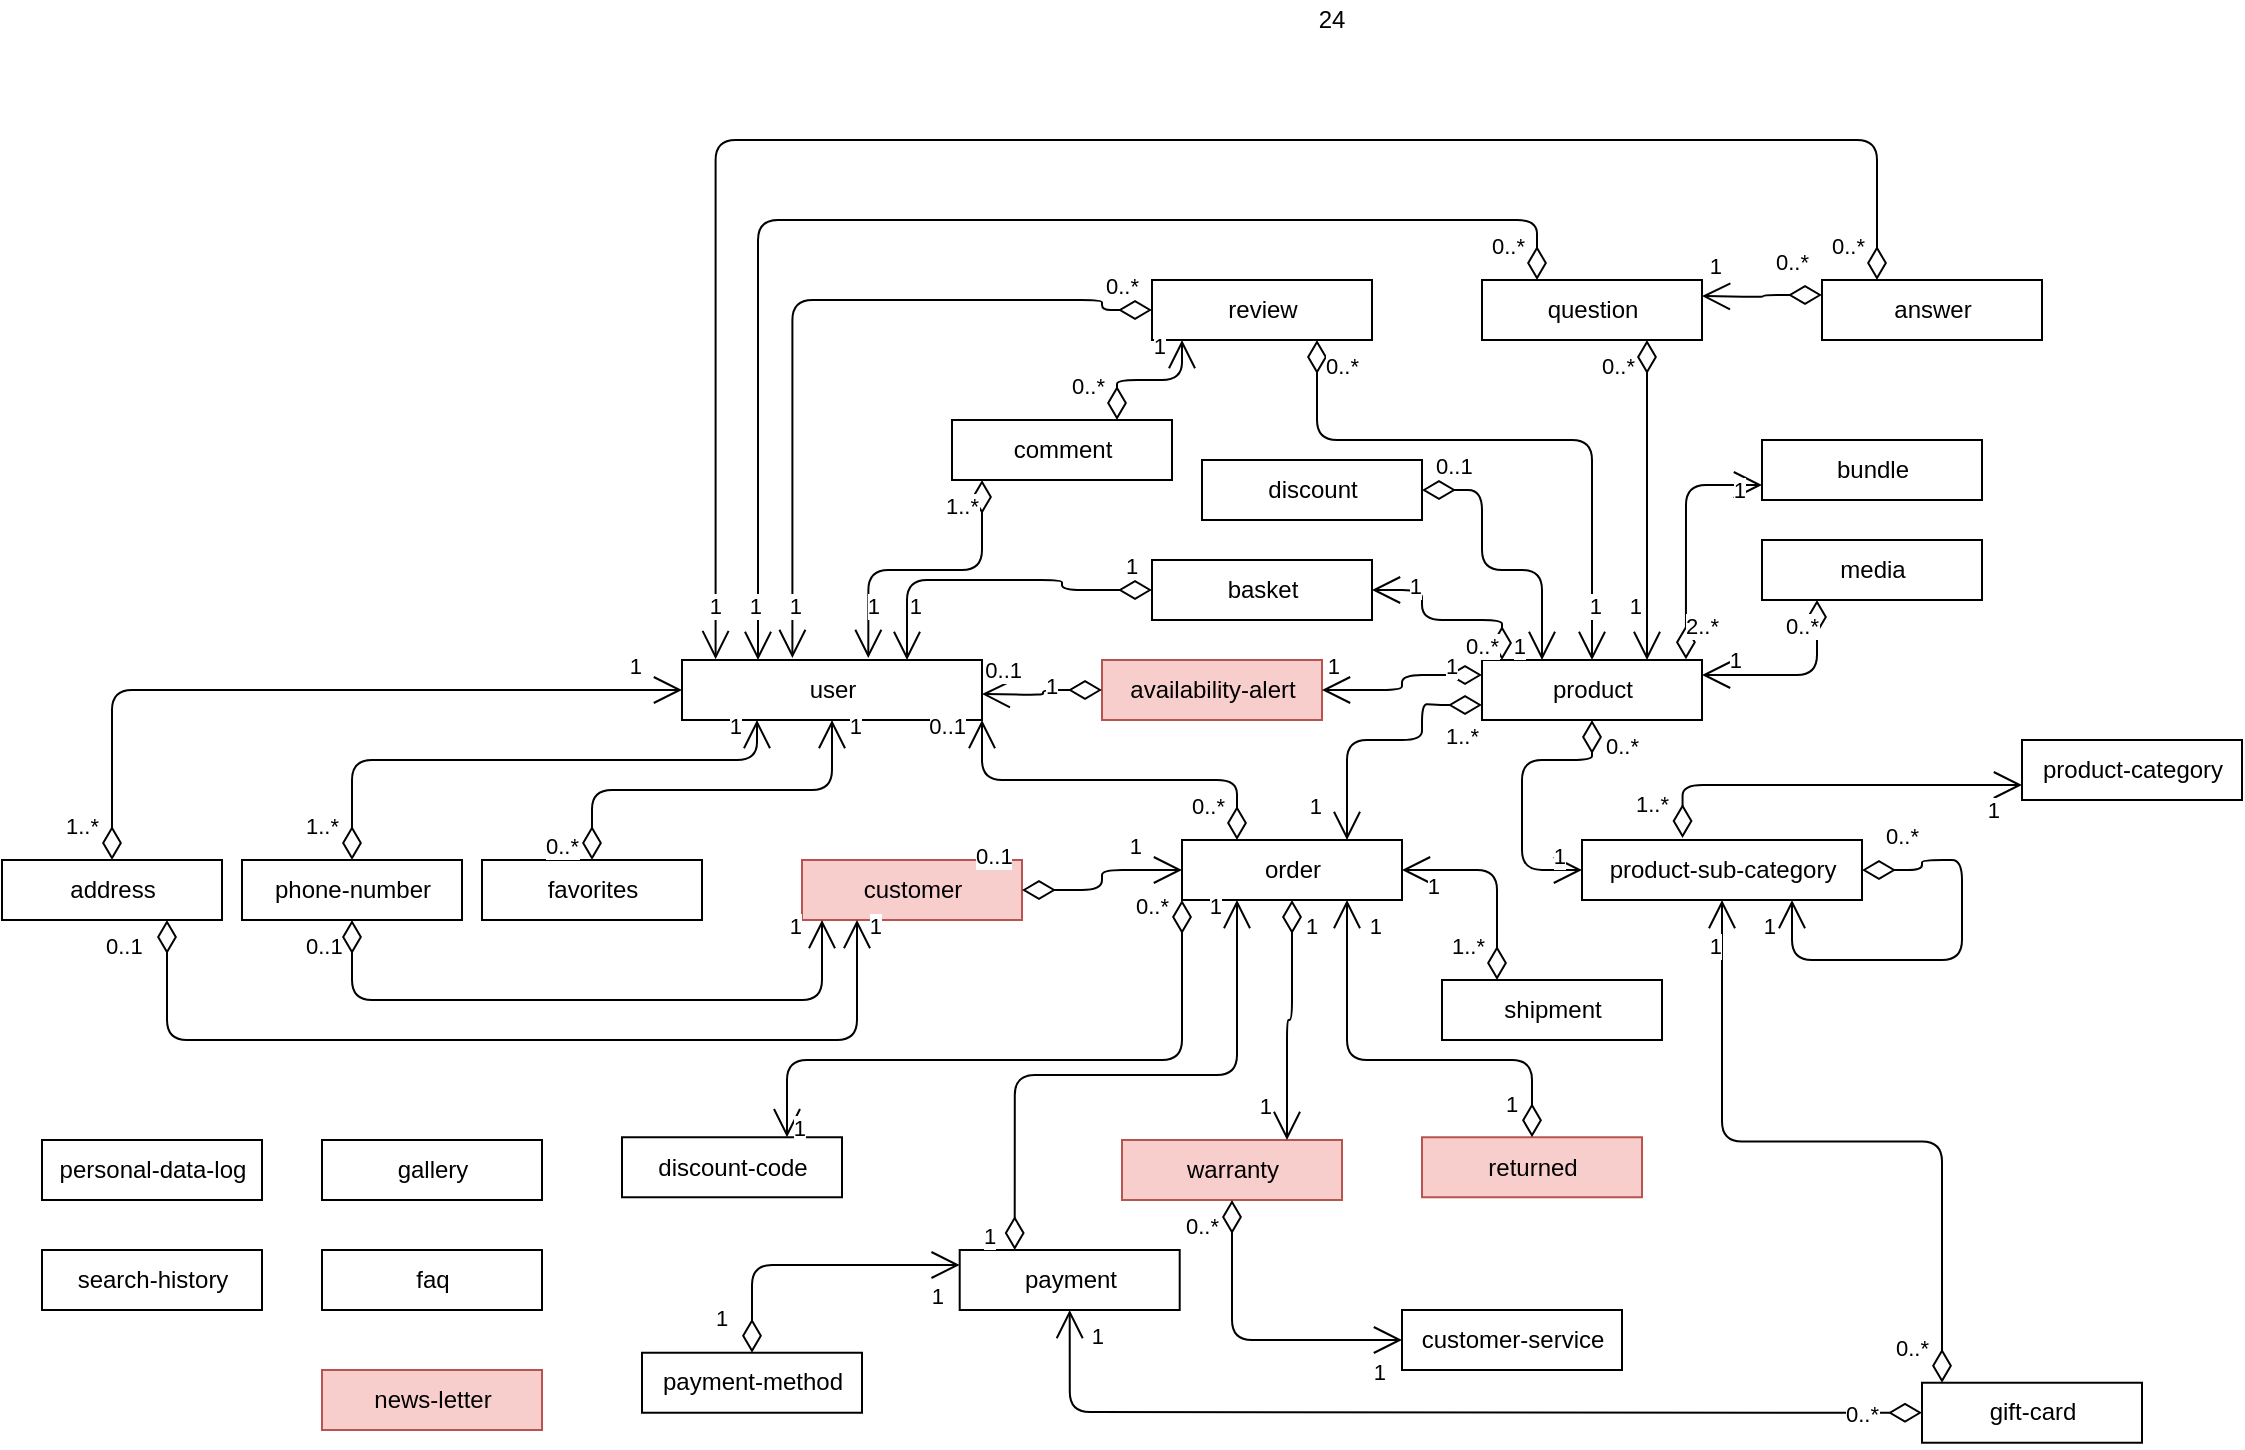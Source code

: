 <mxfile version="14.2.6" type="device"><diagram id="Uuu-MrXpO-7HtqPjYL0-" name="Page-1"><mxGraphModel dx="2272" dy="1874" grid="1" gridSize="10" guides="1" tooltips="1" connect="1" arrows="1" fold="1" page="1" pageScale="1" pageWidth="850" pageHeight="1100" math="0" shadow="0"><root><mxCell id="0"/><mxCell id="1" parent="0"/><mxCell id="EMLTT3MXId2yfrwTfj30-1" value="user" style="html=1;" parent="1" vertex="1"><mxGeometry x="180" y="160" width="150" height="30" as="geometry"/></mxCell><mxCell id="EMLTT3MXId2yfrwTfj30-2" value="product" style="html=1;" parent="1" vertex="1"><mxGeometry x="580" y="160" width="110" height="30" as="geometry"/></mxCell><mxCell id="EMLTT3MXId2yfrwTfj30-3" value="product-category" style="html=1;" parent="1" vertex="1"><mxGeometry x="850" y="200" width="110" height="30" as="geometry"/></mxCell><mxCell id="EMLTT3MXId2yfrwTfj30-4" value="product-sub-category" style="html=1;" parent="1" vertex="1"><mxGeometry x="630" y="250" width="140" height="30" as="geometry"/></mxCell><mxCell id="EMLTT3MXId2yfrwTfj30-5" value="address" style="html=1;" parent="1" vertex="1"><mxGeometry x="-160" y="260" width="110" height="30" as="geometry"/></mxCell><mxCell id="EMLTT3MXId2yfrwTfj30-6" value="phone-number" style="html=1;" parent="1" vertex="1"><mxGeometry x="-40" y="260" width="110" height="30" as="geometry"/></mxCell><mxCell id="EMLTT3MXId2yfrwTfj30-7" value="order" style="html=1;" parent="1" vertex="1"><mxGeometry x="430" y="250" width="110" height="30" as="geometry"/></mxCell><mxCell id="EMLTT3MXId2yfrwTfj30-8" value="payment" style="html=1;" parent="1" vertex="1"><mxGeometry x="318.85" y="455" width="110" height="30" as="geometry"/></mxCell><mxCell id="EMLTT3MXId2yfrwTfj30-9" value="payment-method" style="html=1;" parent="1" vertex="1"><mxGeometry x="160" y="506.37" width="110" height="30" as="geometry"/></mxCell><mxCell id="EMLTT3MXId2yfrwTfj30-10" value="review" style="html=1;" parent="1" vertex="1"><mxGeometry x="415" y="-30" width="110" height="30" as="geometry"/></mxCell><mxCell id="EMLTT3MXId2yfrwTfj30-11" value="comment" style="html=1;" parent="1" vertex="1"><mxGeometry x="315" y="40" width="110" height="30" as="geometry"/></mxCell><mxCell id="EMLTT3MXId2yfrwTfj30-12" value="basket" style="html=1;" parent="1" vertex="1"><mxGeometry x="415" y="110" width="110" height="30" as="geometry"/></mxCell><mxCell id="EMLTT3MXId2yfrwTfj30-13" value="favorites" style="html=1;" parent="1" vertex="1"><mxGeometry x="80" y="260" width="110" height="30" as="geometry"/></mxCell><mxCell id="EMLTT3MXId2yfrwTfj30-14" value="question" style="html=1;" parent="1" vertex="1"><mxGeometry x="580" y="-30" width="110" height="30" as="geometry"/></mxCell><mxCell id="EMLTT3MXId2yfrwTfj30-15" value="answer" style="html=1;" parent="1" vertex="1"><mxGeometry x="750" y="-30" width="110" height="30" as="geometry"/></mxCell><mxCell id="EMLTT3MXId2yfrwTfj30-17" value="bundle" style="html=1;" parent="1" vertex="1"><mxGeometry x="720" y="50" width="110" height="30" as="geometry"/></mxCell><mxCell id="EMLTT3MXId2yfrwTfj30-18" value="discount" style="html=1;" parent="1" vertex="1"><mxGeometry x="440" y="60" width="110" height="30" as="geometry"/></mxCell><mxCell id="EMLTT3MXId2yfrwTfj30-19" value="shipment" style="html=1;" parent="1" vertex="1"><mxGeometry x="560" y="320" width="110" height="30" as="geometry"/></mxCell><mxCell id="EMLTT3MXId2yfrwTfj30-20" value="faq" style="html=1;" parent="1" vertex="1"><mxGeometry y="455" width="110" height="30" as="geometry"/></mxCell><mxCell id="EMLTT3MXId2yfrwTfj30-21" value="customer-service" style="html=1;" parent="1" vertex="1"><mxGeometry x="540" y="485" width="110" height="30" as="geometry"/></mxCell><mxCell id="EMLTT3MXId2yfrwTfj30-22" value="warranty" style="html=1;fillColor=#f8cecc;strokeColor=#b85450;" parent="1" vertex="1"><mxGeometry x="400" y="400" width="110" height="30" as="geometry"/></mxCell><mxCell id="EMLTT3MXId2yfrwTfj30-23" value="discount-code" style="html=1;" parent="1" vertex="1"><mxGeometry x="150" y="398.63" width="110" height="30" as="geometry"/></mxCell><mxCell id="EMLTT3MXId2yfrwTfj30-24" value="news-letter" style="html=1;fillColor=#f8cecc;strokeColor=#b85450;" parent="1" vertex="1"><mxGeometry y="515" width="110" height="30" as="geometry"/></mxCell><mxCell id="EMLTT3MXId2yfrwTfj30-25" value="gallery" style="html=1;" parent="1" vertex="1"><mxGeometry y="400" width="110" height="30" as="geometry"/></mxCell><mxCell id="EMLTT3MXId2yfrwTfj30-26" value="24" style="text;html=1;strokeColor=none;fillColor=none;align=center;verticalAlign=middle;whiteSpace=wrap;rounded=0;" parent="1" vertex="1"><mxGeometry x="485" y="-170" width="40" height="20" as="geometry"/></mxCell><mxCell id="EMLTT3MXId2yfrwTfj30-28" value="" style="endArrow=open;html=1;endSize=12;startArrow=diamondThin;startSize=14;startFill=0;edgeStyle=orthogonalEdgeStyle;entryX=0;entryY=0.5;entryDx=0;entryDy=0;exitX=0.5;exitY=0;exitDx=0;exitDy=0;" parent="1" source="EMLTT3MXId2yfrwTfj30-5" target="EMLTT3MXId2yfrwTfj30-1" edge="1"><mxGeometry relative="1" as="geometry"><mxPoint x="40" y="175" as="sourcePoint"/><mxPoint x="200" y="170" as="targetPoint"/></mxGeometry></mxCell><mxCell id="EMLTT3MXId2yfrwTfj30-29" value="1..*" style="edgeLabel;resizable=0;html=1;align=left;verticalAlign=top;" parent="EMLTT3MXId2yfrwTfj30-28" connectable="0" vertex="1"><mxGeometry x="-1" relative="1" as="geometry"><mxPoint x="-25" y="-30" as="offset"/></mxGeometry></mxCell><mxCell id="EMLTT3MXId2yfrwTfj30-30" value="1" style="edgeLabel;resizable=0;html=1;align=right;verticalAlign=top;" parent="EMLTT3MXId2yfrwTfj30-28" connectable="0" vertex="1"><mxGeometry x="1" relative="1" as="geometry"><mxPoint x="-20" y="-25" as="offset"/></mxGeometry></mxCell><mxCell id="EMLTT3MXId2yfrwTfj30-31" value="" style="endArrow=open;html=1;endSize=12;startArrow=diamondThin;startSize=14;startFill=0;edgeStyle=orthogonalEdgeStyle;entryX=0.25;entryY=1;entryDx=0;entryDy=0;exitX=0.5;exitY=0;exitDx=0;exitDy=0;" parent="1" source="EMLTT3MXId2yfrwTfj30-6" target="EMLTT3MXId2yfrwTfj30-1" edge="1"><mxGeometry relative="1" as="geometry"><mxPoint x="115" y="220" as="sourcePoint"/><mxPoint x="230" y="185" as="targetPoint"/><Array as="points"><mxPoint x="15" y="210"/><mxPoint x="217" y="210"/></Array></mxGeometry></mxCell><mxCell id="EMLTT3MXId2yfrwTfj30-32" value="1..*" style="edgeLabel;resizable=0;html=1;align=left;verticalAlign=top;" parent="EMLTT3MXId2yfrwTfj30-31" connectable="0" vertex="1"><mxGeometry x="-1" relative="1" as="geometry"><mxPoint x="-25" y="-30" as="offset"/></mxGeometry></mxCell><mxCell id="EMLTT3MXId2yfrwTfj30-33" value="1" style="edgeLabel;resizable=0;html=1;align=right;verticalAlign=top;" parent="EMLTT3MXId2yfrwTfj30-31" connectable="0" vertex="1"><mxGeometry x="1" relative="1" as="geometry"><mxPoint x="-7.5" y="-10.17" as="offset"/></mxGeometry></mxCell><mxCell id="EMLTT3MXId2yfrwTfj30-34" value="" style="endArrow=open;html=1;endSize=12;startArrow=diamondThin;startSize=14;startFill=0;edgeStyle=orthogonalEdgeStyle;entryX=0.5;entryY=1;entryDx=0;entryDy=0;exitX=0.5;exitY=0;exitDx=0;exitDy=0;" parent="1" source="EMLTT3MXId2yfrwTfj30-13" target="EMLTT3MXId2yfrwTfj30-1" edge="1"><mxGeometry relative="1" as="geometry"><mxPoint x="235" y="240" as="sourcePoint"/><mxPoint x="257.5" y="200" as="targetPoint"/></mxGeometry></mxCell><mxCell id="EMLTT3MXId2yfrwTfj30-35" value="0..*" style="edgeLabel;resizable=0;html=1;align=left;verticalAlign=top;" parent="EMLTT3MXId2yfrwTfj30-34" connectable="0" vertex="1"><mxGeometry x="-1" relative="1" as="geometry"><mxPoint x="-25" y="-20" as="offset"/></mxGeometry></mxCell><mxCell id="EMLTT3MXId2yfrwTfj30-36" value="1" style="edgeLabel;resizable=0;html=1;align=right;verticalAlign=top;" parent="EMLTT3MXId2yfrwTfj30-34" connectable="0" vertex="1"><mxGeometry x="1" relative="1" as="geometry"><mxPoint x="15" y="-10.17" as="offset"/></mxGeometry></mxCell><mxCell id="EMLTT3MXId2yfrwTfj30-37" value="" style="endArrow=open;html=1;endSize=12;startArrow=diamondThin;startSize=14;startFill=0;edgeStyle=orthogonalEdgeStyle;entryX=0.75;entryY=0;entryDx=0;entryDy=0;exitX=0;exitY=0.5;exitDx=0;exitDy=0;" parent="1" source="EMLTT3MXId2yfrwTfj30-12" target="EMLTT3MXId2yfrwTfj30-1" edge="1"><mxGeometry relative="1" as="geometry"><mxPoint x="245" y="250" as="sourcePoint"/><mxPoint x="267.5" y="210" as="targetPoint"/><Array as="points"><mxPoint x="370" y="125"/><mxPoint x="370" y="120"/><mxPoint x="293" y="120"/></Array></mxGeometry></mxCell><mxCell id="EMLTT3MXId2yfrwTfj30-38" value="1" style="edgeLabel;resizable=0;html=1;align=left;verticalAlign=top;" parent="EMLTT3MXId2yfrwTfj30-37" connectable="0" vertex="1"><mxGeometry x="-1" relative="1" as="geometry"><mxPoint x="-15" y="-25" as="offset"/></mxGeometry></mxCell><mxCell id="EMLTT3MXId2yfrwTfj30-39" value="1" style="edgeLabel;resizable=0;html=1;align=right;verticalAlign=top;" parent="EMLTT3MXId2yfrwTfj30-37" connectable="0" vertex="1"><mxGeometry x="1" relative="1" as="geometry"><mxPoint x="7.74" y="-39.99" as="offset"/></mxGeometry></mxCell><mxCell id="EMLTT3MXId2yfrwTfj30-40" value="" style="endArrow=open;html=1;endSize=12;startArrow=diamondThin;startSize=14;startFill=0;edgeStyle=orthogonalEdgeStyle;entryX=1;entryY=1;entryDx=0;entryDy=0;exitX=0.25;exitY=0;exitDx=0;exitDy=0;" parent="1" source="EMLTT3MXId2yfrwTfj30-7" target="EMLTT3MXId2yfrwTfj30-1" edge="1"><mxGeometry relative="1" as="geometry"><mxPoint x="255" y="260" as="sourcePoint"/><mxPoint x="277.5" y="220" as="targetPoint"/></mxGeometry></mxCell><mxCell id="EMLTT3MXId2yfrwTfj30-41" value="0..*" style="edgeLabel;resizable=0;html=1;align=left;verticalAlign=top;" parent="EMLTT3MXId2yfrwTfj30-40" connectable="0" vertex="1"><mxGeometry x="-1" relative="1" as="geometry"><mxPoint x="-25" y="-30" as="offset"/></mxGeometry></mxCell><mxCell id="EMLTT3MXId2yfrwTfj30-42" value="0..1" style="edgeLabel;resizable=0;html=1;align=right;verticalAlign=top;" parent="EMLTT3MXId2yfrwTfj30-40" connectable="0" vertex="1"><mxGeometry x="1" relative="1" as="geometry"><mxPoint x="-7.5" y="-10.17" as="offset"/></mxGeometry></mxCell><mxCell id="EMLTT3MXId2yfrwTfj30-43" value="" style="endArrow=open;html=1;endSize=12;startArrow=diamondThin;startSize=14;startFill=0;edgeStyle=orthogonalEdgeStyle;entryX=0.75;entryY=0;entryDx=0;entryDy=0;exitX=0;exitY=0.75;exitDx=0;exitDy=0;" parent="1" source="EMLTT3MXId2yfrwTfj30-2" edge="1"><mxGeometry relative="1" as="geometry"><mxPoint x="580" y="168" as="sourcePoint"/><mxPoint x="512.5" y="250" as="targetPoint"/><Array as="points"><mxPoint x="560" y="182"/><mxPoint x="550" y="182"/><mxPoint x="550" y="200"/><mxPoint x="513" y="200"/></Array></mxGeometry></mxCell><mxCell id="EMLTT3MXId2yfrwTfj30-44" value="1..*" style="edgeLabel;resizable=0;html=1;align=left;verticalAlign=top;" parent="EMLTT3MXId2yfrwTfj30-43" connectable="0" vertex="1"><mxGeometry x="-1" relative="1" as="geometry"><mxPoint x="-20" y="2" as="offset"/></mxGeometry></mxCell><mxCell id="EMLTT3MXId2yfrwTfj30-45" value="1" style="edgeLabel;resizable=0;html=1;align=right;verticalAlign=top;" parent="EMLTT3MXId2yfrwTfj30-43" connectable="0" vertex="1"><mxGeometry x="1" relative="1" as="geometry"><mxPoint x="-12.5" y="-30.26" as="offset"/></mxGeometry></mxCell><mxCell id="EMLTT3MXId2yfrwTfj30-52" value="" style="endArrow=open;html=1;endSize=12;startArrow=diamondThin;startSize=14;startFill=0;edgeStyle=orthogonalEdgeStyle;entryX=0;entryY=0.5;entryDx=0;entryDy=0;exitX=0.5;exitY=1;exitDx=0;exitDy=0;" parent="1" source="EMLTT3MXId2yfrwTfj30-2" target="EMLTT3MXId2yfrwTfj30-4" edge="1"><mxGeometry relative="1" as="geometry"><mxPoint x="295" y="300" as="sourcePoint"/><mxPoint x="317.5" y="260" as="targetPoint"/><Array as="points"><mxPoint x="635" y="210"/><mxPoint x="600" y="210"/><mxPoint x="600" y="265"/></Array></mxGeometry></mxCell><mxCell id="EMLTT3MXId2yfrwTfj30-53" value="0..*" style="edgeLabel;resizable=0;html=1;align=left;verticalAlign=top;" parent="EMLTT3MXId2yfrwTfj30-52" connectable="0" vertex="1"><mxGeometry x="-1" relative="1" as="geometry"><mxPoint x="5" as="offset"/></mxGeometry></mxCell><mxCell id="EMLTT3MXId2yfrwTfj30-54" value="1" style="edgeLabel;resizable=0;html=1;align=right;verticalAlign=top;" parent="EMLTT3MXId2yfrwTfj30-52" connectable="0" vertex="1"><mxGeometry x="1" relative="1" as="geometry"><mxPoint x="-7.5" y="-20.23" as="offset"/></mxGeometry></mxCell><mxCell id="EMLTT3MXId2yfrwTfj30-55" value="" style="endArrow=open;html=1;endSize=12;startArrow=diamondThin;startSize=14;startFill=0;edgeStyle=orthogonalEdgeStyle;entryX=0;entryY=0.75;entryDx=0;entryDy=0;exitX=0.359;exitY=-0.033;exitDx=0;exitDy=0;exitPerimeter=0;" parent="1" source="EMLTT3MXId2yfrwTfj30-4" target="EMLTT3MXId2yfrwTfj30-3" edge="1"><mxGeometry relative="1" as="geometry"><mxPoint x="305" y="310" as="sourcePoint"/><mxPoint x="327.5" y="270" as="targetPoint"/></mxGeometry></mxCell><mxCell id="EMLTT3MXId2yfrwTfj30-56" value="1..*" style="edgeLabel;resizable=0;html=1;align=left;verticalAlign=top;" parent="EMLTT3MXId2yfrwTfj30-55" connectable="0" vertex="1"><mxGeometry x="-1" relative="1" as="geometry"><mxPoint x="-25" y="-30" as="offset"/></mxGeometry></mxCell><mxCell id="EMLTT3MXId2yfrwTfj30-57" value="1" style="edgeLabel;resizable=0;html=1;align=right;verticalAlign=top;" parent="EMLTT3MXId2yfrwTfj30-55" connectable="0" vertex="1"><mxGeometry x="1" relative="1" as="geometry"><mxPoint x="-10.57" y="-0.78" as="offset"/></mxGeometry></mxCell><mxCell id="EMLTT3MXId2yfrwTfj30-58" value="" style="endArrow=open;html=1;endSize=12;startArrow=diamondThin;startSize=14;startFill=0;edgeStyle=orthogonalEdgeStyle;entryX=0.75;entryY=1;entryDx=0;entryDy=0;exitX=1;exitY=0.5;exitDx=0;exitDy=0;" parent="1" source="EMLTT3MXId2yfrwTfj30-4" target="EMLTT3MXId2yfrwTfj30-4" edge="1"><mxGeometry relative="1" as="geometry"><mxPoint x="800" y="290" as="sourcePoint"/><mxPoint x="770" y="310" as="targetPoint"/><Array as="points"><mxPoint x="800" y="265"/><mxPoint x="800" y="260"/><mxPoint x="820" y="260"/><mxPoint x="820" y="310"/><mxPoint x="735" y="310"/></Array></mxGeometry></mxCell><mxCell id="EMLTT3MXId2yfrwTfj30-59" value="0..*" style="edgeLabel;resizable=0;html=1;align=left;verticalAlign=top;" parent="EMLTT3MXId2yfrwTfj30-58" connectable="0" vertex="1"><mxGeometry x="-1" relative="1" as="geometry"><mxPoint x="10" y="-30" as="offset"/></mxGeometry></mxCell><mxCell id="EMLTT3MXId2yfrwTfj30-60" value="1" style="edgeLabel;resizable=0;html=1;align=right;verticalAlign=top;" parent="EMLTT3MXId2yfrwTfj30-58" connectable="0" vertex="1"><mxGeometry x="1" relative="1" as="geometry"><mxPoint x="-7.5" y="0.03" as="offset"/></mxGeometry></mxCell><mxCell id="EMLTT3MXId2yfrwTfj30-62" value="" style="endArrow=open;html=1;endSize=12;startArrow=diamondThin;startSize=14;startFill=0;edgeStyle=orthogonalEdgeStyle;entryX=0.25;entryY=1;entryDx=0;entryDy=0;exitX=0.25;exitY=0;exitDx=0;exitDy=0;" parent="1" source="EMLTT3MXId2yfrwTfj30-8" target="EMLTT3MXId2yfrwTfj30-7" edge="1"><mxGeometry relative="1" as="geometry"><mxPoint x="325" y="330" as="sourcePoint"/><mxPoint x="347.5" y="290" as="targetPoint"/></mxGeometry></mxCell><mxCell id="EMLTT3MXId2yfrwTfj30-63" value="1" style="edgeLabel;resizable=0;html=1;align=left;verticalAlign=top;" parent="EMLTT3MXId2yfrwTfj30-62" connectable="0" vertex="1"><mxGeometry x="-1" relative="1" as="geometry"><mxPoint x="-17.5" y="-20" as="offset"/></mxGeometry></mxCell><mxCell id="EMLTT3MXId2yfrwTfj30-64" value="1" style="edgeLabel;resizable=0;html=1;align=right;verticalAlign=top;" parent="EMLTT3MXId2yfrwTfj30-62" connectable="0" vertex="1"><mxGeometry x="1" relative="1" as="geometry"><mxPoint x="-7.5" y="-10.17" as="offset"/></mxGeometry></mxCell><mxCell id="EMLTT3MXId2yfrwTfj30-65" value="" style="endArrow=open;html=1;endSize=12;startArrow=diamondThin;startSize=14;startFill=0;edgeStyle=orthogonalEdgeStyle;entryX=0;entryY=0.25;entryDx=0;entryDy=0;exitX=0.5;exitY=0;exitDx=0;exitDy=0;" parent="1" source="EMLTT3MXId2yfrwTfj30-9" target="EMLTT3MXId2yfrwTfj30-8" edge="1"><mxGeometry relative="1" as="geometry"><mxPoint x="235" y="411.37" as="sourcePoint"/><mxPoint x="257.5" y="371.37" as="targetPoint"/></mxGeometry></mxCell><mxCell id="EMLTT3MXId2yfrwTfj30-66" value="1" style="edgeLabel;resizable=0;html=1;align=left;verticalAlign=top;" parent="EMLTT3MXId2yfrwTfj30-65" connectable="0" vertex="1"><mxGeometry x="-1" relative="1" as="geometry"><mxPoint x="-20" y="-30" as="offset"/></mxGeometry></mxCell><mxCell id="EMLTT3MXId2yfrwTfj30-67" value="1" style="edgeLabel;resizable=0;html=1;align=right;verticalAlign=top;" parent="EMLTT3MXId2yfrwTfj30-65" connectable="0" vertex="1"><mxGeometry x="1" relative="1" as="geometry"><mxPoint x="-7.5" y="2.5" as="offset"/></mxGeometry></mxCell><mxCell id="EMLTT3MXId2yfrwTfj30-68" value="" style="endArrow=open;html=1;endSize=12;startArrow=diamondThin;startSize=14;startFill=0;edgeStyle=orthogonalEdgeStyle;entryX=1;entryY=0.5;entryDx=0;entryDy=0;exitX=0.25;exitY=0;exitDx=0;exitDy=0;" parent="1" source="EMLTT3MXId2yfrwTfj30-19" target="EMLTT3MXId2yfrwTfj30-7" edge="1"><mxGeometry relative="1" as="geometry"><mxPoint x="345" y="350" as="sourcePoint"/><mxPoint x="367.5" y="310" as="targetPoint"/></mxGeometry></mxCell><mxCell id="EMLTT3MXId2yfrwTfj30-69" value="1..*" style="edgeLabel;resizable=0;html=1;align=left;verticalAlign=top;" parent="EMLTT3MXId2yfrwTfj30-68" connectable="0" vertex="1"><mxGeometry x="-1" relative="1" as="geometry"><mxPoint x="-25" y="-30" as="offset"/></mxGeometry></mxCell><mxCell id="EMLTT3MXId2yfrwTfj30-70" value="1" style="edgeLabel;resizable=0;html=1;align=right;verticalAlign=top;" parent="EMLTT3MXId2yfrwTfj30-68" connectable="0" vertex="1"><mxGeometry x="1" relative="1" as="geometry"><mxPoint x="19.8" y="-5" as="offset"/></mxGeometry></mxCell><mxCell id="EMLTT3MXId2yfrwTfj30-74" value="" style="endArrow=open;html=1;endSize=12;startArrow=diamondThin;startSize=14;startFill=0;edgeStyle=orthogonalEdgeStyle;exitX=0;exitY=0.25;exitDx=0;exitDy=0;" parent="1" source="EMLTT3MXId2yfrwTfj30-15" edge="1"><mxGeometry relative="1" as="geometry"><mxPoint x="375" y="170" as="sourcePoint"/><mxPoint x="690" y="-22" as="targetPoint"/></mxGeometry></mxCell><mxCell id="EMLTT3MXId2yfrwTfj30-75" value="0..*" style="edgeLabel;resizable=0;html=1;align=left;verticalAlign=top;" parent="EMLTT3MXId2yfrwTfj30-74" connectable="0" vertex="1"><mxGeometry x="-1" relative="1" as="geometry"><mxPoint x="-25" y="-30" as="offset"/></mxGeometry></mxCell><mxCell id="EMLTT3MXId2yfrwTfj30-76" value="1" style="edgeLabel;resizable=0;html=1;align=right;verticalAlign=top;" parent="EMLTT3MXId2yfrwTfj30-74" connectable="0" vertex="1"><mxGeometry x="1" relative="1" as="geometry"><mxPoint x="10.06" y="-28" as="offset"/></mxGeometry></mxCell><mxCell id="EMLTT3MXId2yfrwTfj30-80" value="" style="endArrow=open;html=1;endSize=12;startArrow=diamondThin;startSize=14;startFill=0;edgeStyle=orthogonalEdgeStyle;entryX=0.5;entryY=0;entryDx=0;entryDy=0;exitX=0.75;exitY=1;exitDx=0;exitDy=0;" parent="1" source="EMLTT3MXId2yfrwTfj30-10" target="EMLTT3MXId2yfrwTfj30-2" edge="1"><mxGeometry relative="1" as="geometry"><mxPoint x="395" y="260" as="sourcePoint"/><mxPoint x="417.5" y="220" as="targetPoint"/><Array as="points"><mxPoint x="497" y="50"/><mxPoint x="635" y="50"/></Array></mxGeometry></mxCell><mxCell id="EMLTT3MXId2yfrwTfj30-81" value="0..*" style="edgeLabel;resizable=0;html=1;align=left;verticalAlign=top;" parent="EMLTT3MXId2yfrwTfj30-80" connectable="0" vertex="1"><mxGeometry x="-1" relative="1" as="geometry"><mxPoint x="2.5" as="offset"/></mxGeometry></mxCell><mxCell id="EMLTT3MXId2yfrwTfj30-82" value="1" style="edgeLabel;resizable=0;html=1;align=right;verticalAlign=top;" parent="EMLTT3MXId2yfrwTfj30-80" connectable="0" vertex="1"><mxGeometry x="1" relative="1" as="geometry"><mxPoint x="5" y="-40.17" as="offset"/></mxGeometry></mxCell><mxCell id="EMLTT3MXId2yfrwTfj30-83" value="" style="endArrow=open;html=1;endSize=12;startArrow=diamondThin;startSize=14;startFill=0;edgeStyle=orthogonalEdgeStyle;entryX=0.368;entryY=-0.033;entryDx=0;entryDy=0;exitX=0;exitY=0.5;exitDx=0;exitDy=0;entryPerimeter=0;" parent="1" source="EMLTT3MXId2yfrwTfj30-10" target="EMLTT3MXId2yfrwTfj30-1" edge="1"><mxGeometry relative="1" as="geometry"><mxPoint x="300" y="80" as="sourcePoint"/><mxPoint x="322.5" y="40" as="targetPoint"/><Array as="points"><mxPoint x="390" y="-15"/><mxPoint x="390" y="-20"/><mxPoint x="235" y="-20"/></Array></mxGeometry></mxCell><mxCell id="EMLTT3MXId2yfrwTfj30-84" value="0..*" style="edgeLabel;resizable=0;html=1;align=left;verticalAlign=top;" parent="EMLTT3MXId2yfrwTfj30-83" connectable="0" vertex="1"><mxGeometry x="-1" relative="1" as="geometry"><mxPoint x="-25" y="-25" as="offset"/></mxGeometry></mxCell><mxCell id="EMLTT3MXId2yfrwTfj30-85" value="1" style="edgeLabel;resizable=0;html=1;align=right;verticalAlign=top;" parent="EMLTT3MXId2yfrwTfj30-83" connectable="0" vertex="1"><mxGeometry x="1" relative="1" as="geometry"><mxPoint x="4.8" y="-39.26" as="offset"/></mxGeometry></mxCell><mxCell id="EMLTT3MXId2yfrwTfj30-86" value="" style="endArrow=open;html=1;endSize=12;startArrow=diamondThin;startSize=14;startFill=0;edgeStyle=orthogonalEdgeStyle;exitX=0.25;exitY=0;exitDx=0;exitDy=0;entryX=0.25;entryY=0;entryDx=0;entryDy=0;" parent="1" source="EMLTT3MXId2yfrwTfj30-14" target="EMLTT3MXId2yfrwTfj30-1" edge="1"><mxGeometry relative="1" as="geometry"><mxPoint x="415" y="280" as="sourcePoint"/><mxPoint x="437.5" y="240" as="targetPoint"/><Array as="points"><mxPoint x="607" y="-60"/><mxPoint x="218" y="-60"/><mxPoint x="218" y="160"/></Array></mxGeometry></mxCell><mxCell id="EMLTT3MXId2yfrwTfj30-87" value="0..*" style="edgeLabel;resizable=0;html=1;align=left;verticalAlign=top;" parent="EMLTT3MXId2yfrwTfj30-86" connectable="0" vertex="1"><mxGeometry x="-1" relative="1" as="geometry"><mxPoint x="-25" y="-30" as="offset"/></mxGeometry></mxCell><mxCell id="EMLTT3MXId2yfrwTfj30-88" value="1" style="edgeLabel;resizable=0;html=1;align=right;verticalAlign=top;" parent="EMLTT3MXId2yfrwTfj30-86" connectable="0" vertex="1"><mxGeometry x="1" relative="1" as="geometry"><mxPoint x="2.54" y="-40" as="offset"/></mxGeometry></mxCell><mxCell id="EMLTT3MXId2yfrwTfj30-89" value="" style="endArrow=open;html=1;endSize=12;startArrow=diamondThin;startSize=14;startFill=0;edgeStyle=orthogonalEdgeStyle;entryX=0.112;entryY=-0.014;entryDx=0;entryDy=0;exitX=0.25;exitY=0;exitDx=0;exitDy=0;entryPerimeter=0;" parent="1" source="EMLTT3MXId2yfrwTfj30-15" target="EMLTT3MXId2yfrwTfj30-1" edge="1"><mxGeometry relative="1" as="geometry"><mxPoint x="137.5" y="60" as="sourcePoint"/><mxPoint x="160" y="20" as="targetPoint"/><Array as="points"><mxPoint x="777" y="-100"/><mxPoint x="197" y="-100"/></Array></mxGeometry></mxCell><mxCell id="EMLTT3MXId2yfrwTfj30-90" value="0..*" style="edgeLabel;resizable=0;html=1;align=left;verticalAlign=top;" parent="EMLTT3MXId2yfrwTfj30-89" connectable="0" vertex="1"><mxGeometry x="-1" relative="1" as="geometry"><mxPoint x="-25" y="-30" as="offset"/></mxGeometry></mxCell><mxCell id="EMLTT3MXId2yfrwTfj30-91" value="1" style="edgeLabel;resizable=0;html=1;align=right;verticalAlign=top;" parent="EMLTT3MXId2yfrwTfj30-89" connectable="0" vertex="1"><mxGeometry x="1" relative="1" as="geometry"><mxPoint x="3.2" y="-39.66" as="offset"/></mxGeometry></mxCell><mxCell id="EMLTT3MXId2yfrwTfj30-95" value="" style="endArrow=open;html=1;endSize=12;startArrow=diamondThin;startSize=14;startFill=0;edgeStyle=orthogonalEdgeStyle;entryX=0.621;entryY=-0.033;entryDx=0;entryDy=0;entryPerimeter=0;" parent="1" source="EMLTT3MXId2yfrwTfj30-11" target="EMLTT3MXId2yfrwTfj30-1" edge="1"><mxGeometry relative="1" as="geometry"><mxPoint x="445" y="310" as="sourcePoint"/><mxPoint x="467.5" y="270" as="targetPoint"/><Array as="points"><mxPoint x="330" y="115"/><mxPoint x="273" y="115"/></Array></mxGeometry></mxCell><mxCell id="EMLTT3MXId2yfrwTfj30-96" value="1..*" style="edgeLabel;resizable=0;html=1;align=left;verticalAlign=top;" parent="EMLTT3MXId2yfrwTfj30-95" connectable="0" vertex="1"><mxGeometry x="-1" relative="1" as="geometry"><mxPoint x="-20" as="offset"/></mxGeometry></mxCell><mxCell id="EMLTT3MXId2yfrwTfj30-97" value="1" style="edgeLabel;resizable=0;html=1;align=right;verticalAlign=top;" parent="EMLTT3MXId2yfrwTfj30-95" connectable="0" vertex="1"><mxGeometry x="1" relative="1" as="geometry"><mxPoint x="6.85" y="-39.21" as="offset"/></mxGeometry></mxCell><mxCell id="EMLTT3MXId2yfrwTfj30-98" value="" style="endArrow=open;html=1;endSize=12;startArrow=diamondThin;startSize=14;startFill=0;edgeStyle=orthogonalEdgeStyle;exitX=0.75;exitY=0;exitDx=0;exitDy=0;" parent="1" source="EMLTT3MXId2yfrwTfj30-11" target="EMLTT3MXId2yfrwTfj30-10" edge="1"><mxGeometry relative="1" as="geometry"><mxPoint x="455" y="320" as="sourcePoint"/><mxPoint x="477.5" y="280" as="targetPoint"/><Array as="points"><mxPoint x="397" y="20"/><mxPoint x="430" y="20"/></Array></mxGeometry></mxCell><mxCell id="EMLTT3MXId2yfrwTfj30-99" value="0..*" style="edgeLabel;resizable=0;html=1;align=left;verticalAlign=top;" parent="EMLTT3MXId2yfrwTfj30-98" connectable="0" vertex="1"><mxGeometry x="-1" relative="1" as="geometry"><mxPoint x="-25" y="-30" as="offset"/></mxGeometry></mxCell><mxCell id="EMLTT3MXId2yfrwTfj30-100" value="1" style="edgeLabel;resizable=0;html=1;align=right;verticalAlign=top;" parent="EMLTT3MXId2yfrwTfj30-98" connectable="0" vertex="1"><mxGeometry x="1" relative="1" as="geometry"><mxPoint x="-7.5" y="-10.17" as="offset"/></mxGeometry></mxCell><mxCell id="EMLTT3MXId2yfrwTfj30-101" value="" style="endArrow=open;html=1;endSize=12;startArrow=diamondThin;startSize=14;startFill=0;edgeStyle=orthogonalEdgeStyle;entryX=0.75;entryY=0;entryDx=0;entryDy=0;exitX=0.75;exitY=1;exitDx=0;exitDy=0;" parent="1" source="EMLTT3MXId2yfrwTfj30-14" target="EMLTT3MXId2yfrwTfj30-2" edge="1"><mxGeometry relative="1" as="geometry"><mxPoint x="465" y="330" as="sourcePoint"/><mxPoint x="487.5" y="290" as="targetPoint"/></mxGeometry></mxCell><mxCell id="EMLTT3MXId2yfrwTfj30-102" value="0..*" style="edgeLabel;resizable=0;html=1;align=left;verticalAlign=top;" parent="EMLTT3MXId2yfrwTfj30-101" connectable="0" vertex="1"><mxGeometry x="-1" relative="1" as="geometry"><mxPoint x="-25" as="offset"/></mxGeometry></mxCell><mxCell id="EMLTT3MXId2yfrwTfj30-103" value="1" style="edgeLabel;resizable=0;html=1;align=right;verticalAlign=top;" parent="EMLTT3MXId2yfrwTfj30-101" connectable="0" vertex="1"><mxGeometry x="1" relative="1" as="geometry"><mxPoint x="-2.5" y="-40" as="offset"/></mxGeometry></mxCell><mxCell id="EMLTT3MXId2yfrwTfj30-104" value="" style="endArrow=open;html=1;endSize=12;startArrow=diamondThin;startSize=14;startFill=0;edgeStyle=orthogonalEdgeStyle;entryX=0;entryY=0.75;entryDx=0;entryDy=0;exitX=0.927;exitY=-0.014;exitDx=0;exitDy=0;exitPerimeter=0;" parent="1" source="EMLTT3MXId2yfrwTfj30-2" target="EMLTT3MXId2yfrwTfj30-17" edge="1"><mxGeometry relative="1" as="geometry"><mxPoint x="475" y="340" as="sourcePoint"/><mxPoint x="497.5" y="300" as="targetPoint"/></mxGeometry></mxCell><mxCell id="EMLTT3MXId2yfrwTfj30-105" value="2..*" style="edgeLabel;resizable=0;html=1;align=left;verticalAlign=top;" parent="EMLTT3MXId2yfrwTfj30-104" connectable="0" vertex="1"><mxGeometry x="-1" relative="1" as="geometry"><mxPoint x="-1.97" y="-30" as="offset"/></mxGeometry></mxCell><mxCell id="EMLTT3MXId2yfrwTfj30-106" value="1" style="edgeLabel;resizable=0;html=1;align=right;verticalAlign=top;" parent="EMLTT3MXId2yfrwTfj30-104" connectable="0" vertex="1"><mxGeometry x="1" relative="1" as="geometry"><mxPoint x="-7.5" y="-10.17" as="offset"/></mxGeometry></mxCell><mxCell id="EMLTT3MXId2yfrwTfj30-107" value="" style="endArrow=open;html=1;endSize=12;startArrow=diamondThin;startSize=14;startFill=0;edgeStyle=orthogonalEdgeStyle;entryX=0.75;entryY=0;entryDx=0;entryDy=0;exitX=0;exitY=1;exitDx=0;exitDy=0;" parent="1" source="EMLTT3MXId2yfrwTfj30-7" target="EMLTT3MXId2yfrwTfj30-23" edge="1"><mxGeometry relative="1" as="geometry"><mxPoint x="485" y="350" as="sourcePoint"/><mxPoint x="507.5" y="310" as="targetPoint"/><Array as="points"><mxPoint x="430" y="360"/><mxPoint x="233" y="360"/></Array></mxGeometry></mxCell><mxCell id="EMLTT3MXId2yfrwTfj30-108" value="0..*" style="edgeLabel;resizable=0;html=1;align=left;verticalAlign=top;" parent="EMLTT3MXId2yfrwTfj30-107" connectable="0" vertex="1"><mxGeometry x="-1" relative="1" as="geometry"><mxPoint x="-25" y="-10" as="offset"/></mxGeometry></mxCell><mxCell id="EMLTT3MXId2yfrwTfj30-109" value="1" style="edgeLabel;resizable=0;html=1;align=right;verticalAlign=top;" parent="EMLTT3MXId2yfrwTfj30-107" connectable="0" vertex="1"><mxGeometry x="1" relative="1" as="geometry"><mxPoint x="10" y="-17.43" as="offset"/></mxGeometry></mxCell><mxCell id="EMLTT3MXId2yfrwTfj30-111" value="" style="endArrow=open;html=1;endSize=12;startArrow=diamondThin;startSize=14;startFill=0;edgeStyle=orthogonalEdgeStyle;exitX=1;exitY=0.5;exitDx=0;exitDy=0;" parent="1" source="EMLTT3MXId2yfrwTfj30-18" target="EMLTT3MXId2yfrwTfj30-2" edge="1"><mxGeometry relative="1" as="geometry"><mxPoint x="580" y="110" as="sourcePoint"/><mxPoint x="517.5" y="320" as="targetPoint"/><Array as="points"><mxPoint x="580" y="75"/><mxPoint x="580" y="115"/><mxPoint x="610" y="115"/></Array></mxGeometry></mxCell><mxCell id="EMLTT3MXId2yfrwTfj30-112" value="0..1" style="edgeLabel;resizable=0;html=1;align=left;verticalAlign=top;" parent="EMLTT3MXId2yfrwTfj30-111" connectable="0" vertex="1"><mxGeometry x="-1" relative="1" as="geometry"><mxPoint x="5" y="-25" as="offset"/></mxGeometry></mxCell><mxCell id="EMLTT3MXId2yfrwTfj30-113" value="1" style="edgeLabel;resizable=0;html=1;align=right;verticalAlign=top;" parent="EMLTT3MXId2yfrwTfj30-111" connectable="0" vertex="1"><mxGeometry x="1" relative="1" as="geometry"><mxPoint x="-7.5" y="-20.29" as="offset"/></mxGeometry></mxCell><mxCell id="EMLTT3MXId2yfrwTfj30-114" value="" style="endArrow=open;html=1;endSize=12;startArrow=diamondThin;startSize=14;startFill=0;edgeStyle=orthogonalEdgeStyle;entryX=1;entryY=0.5;entryDx=0;entryDy=0;exitX=0.091;exitY=0;exitDx=0;exitDy=0;exitPerimeter=0;" parent="1" source="EMLTT3MXId2yfrwTfj30-2" target="EMLTT3MXId2yfrwTfj30-12" edge="1"><mxGeometry relative="1" as="geometry"><mxPoint x="505" y="370" as="sourcePoint"/><mxPoint x="527.5" y="330" as="targetPoint"/><Array as="points"><mxPoint x="590" y="140"/><mxPoint x="550" y="140"/><mxPoint x="550" y="125"/></Array></mxGeometry></mxCell><mxCell id="EMLTT3MXId2yfrwTfj30-115" value="0..*" style="edgeLabel;resizable=0;html=1;align=left;verticalAlign=top;" parent="EMLTT3MXId2yfrwTfj30-114" connectable="0" vertex="1"><mxGeometry x="-1" relative="1" as="geometry"><mxPoint x="-20.01" y="-20" as="offset"/></mxGeometry></mxCell><mxCell id="EMLTT3MXId2yfrwTfj30-116" value="1" style="edgeLabel;resizable=0;html=1;align=right;verticalAlign=top;" parent="EMLTT3MXId2yfrwTfj30-114" connectable="0" vertex="1"><mxGeometry x="1" relative="1" as="geometry"><mxPoint x="25" y="-15" as="offset"/></mxGeometry></mxCell><mxCell id="EMLTT3MXId2yfrwTfj30-117" value="gift-card" style="html=1;" parent="1" vertex="1"><mxGeometry x="800" y="521.37" width="110" height="30" as="geometry"/></mxCell><mxCell id="EMLTT3MXId2yfrwTfj30-118" value="" style="endArrow=open;html=1;endSize=12;startArrow=diamondThin;startSize=14;startFill=0;edgeStyle=orthogonalEdgeStyle;entryX=0.5;entryY=1;entryDx=0;entryDy=0;exitX=0.091;exitY=0;exitDx=0;exitDy=0;exitPerimeter=0;" parent="1" source="EMLTT3MXId2yfrwTfj30-117" target="EMLTT3MXId2yfrwTfj30-4" edge="1"><mxGeometry relative="1" as="geometry"><mxPoint x="105" y="260" as="sourcePoint"/><mxPoint x="190" y="185" as="targetPoint"/></mxGeometry></mxCell><mxCell id="EMLTT3MXId2yfrwTfj30-119" value="0..*" style="edgeLabel;resizable=0;html=1;align=left;verticalAlign=top;" parent="EMLTT3MXId2yfrwTfj30-118" connectable="0" vertex="1"><mxGeometry x="-1" relative="1" as="geometry"><mxPoint x="-25" y="-30" as="offset"/></mxGeometry></mxCell><mxCell id="EMLTT3MXId2yfrwTfj30-120" value="1" style="edgeLabel;resizable=0;html=1;align=right;verticalAlign=top;" parent="EMLTT3MXId2yfrwTfj30-118" connectable="0" vertex="1"><mxGeometry x="1" relative="1" as="geometry"><mxPoint y="10.14" as="offset"/></mxGeometry></mxCell><mxCell id="EMLTT3MXId2yfrwTfj30-121" value="" style="endArrow=open;html=1;endSize=12;startArrow=diamondThin;startSize=14;startFill=0;edgeStyle=orthogonalEdgeStyle;entryX=0.5;entryY=1;entryDx=0;entryDy=0;exitX=0;exitY=0.5;exitDx=0;exitDy=0;" parent="1" source="EMLTT3MXId2yfrwTfj30-117" target="EMLTT3MXId2yfrwTfj30-8" edge="1"><mxGeometry relative="1" as="geometry"><mxPoint x="103.85" y="395" as="sourcePoint"/><mxPoint x="188.85" y="320" as="targetPoint"/><Array as="points"><mxPoint x="750" y="536"/><mxPoint x="374" y="536"/></Array></mxGeometry></mxCell><mxCell id="EMLTT3MXId2yfrwTfj30-122" value="0..*" style="edgeLabel;resizable=0;html=1;align=left;verticalAlign=top;" parent="EMLTT3MXId2yfrwTfj30-121" connectable="0" vertex="1"><mxGeometry x="-1" relative="1" as="geometry"><mxPoint x="-40" y="-12.5" as="offset"/></mxGeometry></mxCell><mxCell id="EMLTT3MXId2yfrwTfj30-123" value="1" style="edgeLabel;resizable=0;html=1;align=right;verticalAlign=top;" parent="EMLTT3MXId2yfrwTfj30-121" connectable="0" vertex="1"><mxGeometry x="1" relative="1" as="geometry"><mxPoint x="17.5" y="0.03" as="offset"/></mxGeometry></mxCell><mxCell id="EMLTT3MXId2yfrwTfj30-127" value="customer" style="html=1;fillColor=#f8cecc;strokeColor=#b85450;" parent="1" vertex="1"><mxGeometry x="240" y="260" width="110" height="30" as="geometry"/></mxCell><mxCell id="EMLTT3MXId2yfrwTfj30-128" value="" style="endArrow=open;html=1;endSize=12;startArrow=diamondThin;startSize=14;startFill=0;edgeStyle=orthogonalEdgeStyle;entryX=0;entryY=0.5;entryDx=0;entryDy=0;exitX=1;exitY=0.5;exitDx=0;exitDy=0;" parent="1" source="EMLTT3MXId2yfrwTfj30-127" target="EMLTT3MXId2yfrwTfj30-7" edge="1"><mxGeometry relative="1" as="geometry"><mxPoint x="-180" y="505" as="sourcePoint"/><mxPoint x="-95" y="430" as="targetPoint"/></mxGeometry></mxCell><mxCell id="EMLTT3MXId2yfrwTfj30-129" value="0..1" style="edgeLabel;resizable=0;html=1;align=left;verticalAlign=top;" parent="EMLTT3MXId2yfrwTfj30-128" connectable="0" vertex="1"><mxGeometry x="-1" relative="1" as="geometry"><mxPoint x="-25" y="-30" as="offset"/></mxGeometry></mxCell><mxCell id="EMLTT3MXId2yfrwTfj30-130" value="1" style="edgeLabel;resizable=0;html=1;align=right;verticalAlign=top;" parent="EMLTT3MXId2yfrwTfj30-128" connectable="0" vertex="1"><mxGeometry x="1" relative="1" as="geometry"><mxPoint x="-20" y="-25" as="offset"/></mxGeometry></mxCell><mxCell id="EMLTT3MXId2yfrwTfj30-131" value="" style="endArrow=open;html=1;endSize=12;startArrow=diamondThin;startSize=14;startFill=0;edgeStyle=orthogonalEdgeStyle;entryX=0.25;entryY=1;entryDx=0;entryDy=0;exitX=0.75;exitY=1;exitDx=0;exitDy=0;" parent="1" source="EMLTT3MXId2yfrwTfj30-5" target="EMLTT3MXId2yfrwTfj30-127" edge="1"><mxGeometry relative="1" as="geometry"><mxPoint x="-50" y="350" as="sourcePoint"/><mxPoint x="30" y="340" as="targetPoint"/><Array as="points"><mxPoint x="-77" y="350"/><mxPoint x="267" y="350"/></Array></mxGeometry></mxCell><mxCell id="EMLTT3MXId2yfrwTfj30-132" value="0..1" style="edgeLabel;resizable=0;html=1;align=left;verticalAlign=top;" parent="EMLTT3MXId2yfrwTfj30-131" connectable="0" vertex="1"><mxGeometry x="-1" relative="1" as="geometry"><mxPoint x="-32.5" as="offset"/></mxGeometry></mxCell><mxCell id="EMLTT3MXId2yfrwTfj30-133" value="1" style="edgeLabel;resizable=0;html=1;align=right;verticalAlign=top;" parent="EMLTT3MXId2yfrwTfj30-131" connectable="0" vertex="1"><mxGeometry x="1" relative="1" as="geometry"><mxPoint x="12.5" y="-9.89" as="offset"/></mxGeometry></mxCell><mxCell id="EMLTT3MXId2yfrwTfj30-134" value="" style="endArrow=open;html=1;endSize=12;startArrow=diamondThin;startSize=14;startFill=0;edgeStyle=orthogonalEdgeStyle;exitX=0.5;exitY=1;exitDx=0;exitDy=0;" parent="1" source="EMLTT3MXId2yfrwTfj30-6" target="EMLTT3MXId2yfrwTfj30-127" edge="1"><mxGeometry relative="1" as="geometry"><mxPoint x="10" y="330" as="sourcePoint"/><mxPoint x="250" y="320" as="targetPoint"/><Array as="points"><mxPoint x="15" y="330"/><mxPoint x="250" y="330"/></Array></mxGeometry></mxCell><mxCell id="EMLTT3MXId2yfrwTfj30-135" value="0..1" style="edgeLabel;resizable=0;html=1;align=left;verticalAlign=top;" parent="EMLTT3MXId2yfrwTfj30-134" connectable="0" vertex="1"><mxGeometry x="-1" relative="1" as="geometry"><mxPoint x="-25" as="offset"/></mxGeometry></mxCell><mxCell id="EMLTT3MXId2yfrwTfj30-136" value="1" style="edgeLabel;resizable=0;html=1;align=right;verticalAlign=top;" parent="EMLTT3MXId2yfrwTfj30-134" connectable="0" vertex="1"><mxGeometry x="1" relative="1" as="geometry"><mxPoint x="-10" y="-10.17" as="offset"/></mxGeometry></mxCell><mxCell id="EMLTT3MXId2yfrwTfj30-137" value="availability-alert" style="html=1;fillColor=#f8cecc;strokeColor=#b85450;" parent="1" vertex="1"><mxGeometry x="390" y="160" width="110" height="30" as="geometry"/></mxCell><mxCell id="EMLTT3MXId2yfrwTfj30-139" value="" style="endArrow=open;html=1;endSize=12;startArrow=diamondThin;startSize=14;startFill=0;edgeStyle=orthogonalEdgeStyle;entryX=1;entryY=0.5;entryDx=0;entryDy=0;exitX=0;exitY=0.25;exitDx=0;exitDy=0;" parent="1" source="EMLTT3MXId2yfrwTfj30-2" target="EMLTT3MXId2yfrwTfj30-137" edge="1"><mxGeometry relative="1" as="geometry"><mxPoint x="-95" y="270" as="sourcePoint"/><mxPoint x="190" y="185" as="targetPoint"/></mxGeometry></mxCell><mxCell id="EMLTT3MXId2yfrwTfj30-140" value="1" style="edgeLabel;resizable=0;html=1;align=left;verticalAlign=top;" parent="EMLTT3MXId2yfrwTfj30-139" connectable="0" vertex="1"><mxGeometry x="-1" relative="1" as="geometry"><mxPoint x="-20" y="-17.5" as="offset"/></mxGeometry></mxCell><mxCell id="EMLTT3MXId2yfrwTfj30-141" value="1" style="edgeLabel;resizable=0;html=1;align=right;verticalAlign=top;" parent="EMLTT3MXId2yfrwTfj30-139" connectable="0" vertex="1"><mxGeometry x="1" relative="1" as="geometry"><mxPoint x="9.94" y="-25" as="offset"/></mxGeometry></mxCell><mxCell id="EMLTT3MXId2yfrwTfj30-142" value="" style="endArrow=open;html=1;endSize=12;startArrow=diamondThin;startSize=14;startFill=0;edgeStyle=orthogonalEdgeStyle;exitX=0;exitY=0.5;exitDx=0;exitDy=0;" parent="1" source="EMLTT3MXId2yfrwTfj30-137" edge="1"><mxGeometry relative="1" as="geometry"><mxPoint x="-85" y="280" as="sourcePoint"/><mxPoint x="330" y="177" as="targetPoint"/></mxGeometry></mxCell><mxCell id="EMLTT3MXId2yfrwTfj30-143" value="1" style="edgeLabel;resizable=0;html=1;align=left;verticalAlign=top;" parent="EMLTT3MXId2yfrwTfj30-142" connectable="0" vertex="1"><mxGeometry x="-1" relative="1" as="geometry"><mxPoint x="-30" y="-15" as="offset"/></mxGeometry></mxCell><mxCell id="EMLTT3MXId2yfrwTfj30-144" value="0..1" style="edgeLabel;resizable=0;html=1;align=right;verticalAlign=top;" parent="EMLTT3MXId2yfrwTfj30-142" connectable="0" vertex="1"><mxGeometry x="1" relative="1" as="geometry"><mxPoint x="20.05" y="-25" as="offset"/></mxGeometry></mxCell><mxCell id="EMLTT3MXId2yfrwTfj30-145" value="media" style="html=1;" parent="1" vertex="1"><mxGeometry x="720" y="100" width="110" height="30" as="geometry"/></mxCell><mxCell id="EMLTT3MXId2yfrwTfj30-146" value="" style="endArrow=open;html=1;endSize=12;startArrow=diamondThin;startSize=14;startFill=0;edgeStyle=orthogonalEdgeStyle;entryX=1;entryY=0.25;entryDx=0;entryDy=0;exitX=0.25;exitY=1;exitDx=0;exitDy=0;" parent="1" source="EMLTT3MXId2yfrwTfj30-145" target="EMLTT3MXId2yfrwTfj30-2" edge="1"><mxGeometry relative="1" as="geometry"><mxPoint x="790" y="200" as="sourcePoint"/><mxPoint x="730" y="82.5" as="targetPoint"/></mxGeometry></mxCell><mxCell id="EMLTT3MXId2yfrwTfj30-147" value="0..*" style="edgeLabel;resizable=0;html=1;align=left;verticalAlign=top;" parent="EMLTT3MXId2yfrwTfj30-146" connectable="0" vertex="1"><mxGeometry x="-1" relative="1" as="geometry"><mxPoint x="-17.5" as="offset"/></mxGeometry></mxCell><mxCell id="EMLTT3MXId2yfrwTfj30-148" value="1" style="edgeLabel;resizable=0;html=1;align=right;verticalAlign=top;" parent="EMLTT3MXId2yfrwTfj30-146" connectable="0" vertex="1"><mxGeometry x="1" relative="1" as="geometry"><mxPoint x="20.03" y="-20.23" as="offset"/></mxGeometry></mxCell><mxCell id="EMLTT3MXId2yfrwTfj30-149" value="" style="endArrow=open;html=1;endSize=12;startArrow=diamondThin;startSize=14;startFill=0;edgeStyle=orthogonalEdgeStyle;entryX=0;entryY=0.5;entryDx=0;entryDy=0;exitX=0.5;exitY=1;exitDx=0;exitDy=0;" parent="1" source="EMLTT3MXId2yfrwTfj30-22" target="EMLTT3MXId2yfrwTfj30-21" edge="1"><mxGeometry relative="1" as="geometry"><mxPoint x="563.04" y="633.87" as="sourcePoint"/><mxPoint x="666.89" y="590" as="targetPoint"/></mxGeometry></mxCell><mxCell id="EMLTT3MXId2yfrwTfj30-150" value="0..*" style="edgeLabel;resizable=0;html=1;align=left;verticalAlign=top;" parent="EMLTT3MXId2yfrwTfj30-149" connectable="0" vertex="1"><mxGeometry x="-1" relative="1" as="geometry"><mxPoint x="-25" as="offset"/></mxGeometry></mxCell><mxCell id="EMLTT3MXId2yfrwTfj30-151" value="1" style="edgeLabel;resizable=0;html=1;align=right;verticalAlign=top;" parent="EMLTT3MXId2yfrwTfj30-149" connectable="0" vertex="1"><mxGeometry x="1" relative="1" as="geometry"><mxPoint x="-7.5" y="2.5" as="offset"/></mxGeometry></mxCell><mxCell id="EMLTT3MXId2yfrwTfj30-155" value="" style="endArrow=open;html=1;endSize=12;startArrow=diamondThin;startSize=14;startFill=0;edgeStyle=orthogonalEdgeStyle;entryX=0.75;entryY=0;entryDx=0;entryDy=0;exitX=0.5;exitY=1;exitDx=0;exitDy=0;" parent="1" source="EMLTT3MXId2yfrwTfj30-7" target="EMLTT3MXId2yfrwTfj30-22" edge="1"><mxGeometry relative="1" as="geometry"><mxPoint x="500" y="370" as="sourcePoint"/><mxPoint x="560" y="520" as="targetPoint"/></mxGeometry></mxCell><mxCell id="EMLTT3MXId2yfrwTfj30-156" value="1" style="edgeLabel;resizable=0;html=1;align=left;verticalAlign=top;" parent="EMLTT3MXId2yfrwTfj30-155" connectable="0" vertex="1"><mxGeometry x="-1" relative="1" as="geometry"><mxPoint x="5" as="offset"/></mxGeometry></mxCell><mxCell id="EMLTT3MXId2yfrwTfj30-157" value="1" style="edgeLabel;resizable=0;html=1;align=right;verticalAlign=top;" parent="EMLTT3MXId2yfrwTfj30-155" connectable="0" vertex="1"><mxGeometry x="1" relative="1" as="geometry"><mxPoint x="-7.5" y="-30.23" as="offset"/></mxGeometry></mxCell><mxCell id="EMLTT3MXId2yfrwTfj30-158" value="returned" style="html=1;fillColor=#f8cecc;strokeColor=#b85450;" parent="1" vertex="1"><mxGeometry x="550" y="398.63" width="110" height="30" as="geometry"/></mxCell><mxCell id="EMLTT3MXId2yfrwTfj30-159" value="" style="endArrow=open;html=1;endSize=12;startArrow=diamondThin;startSize=14;startFill=0;edgeStyle=orthogonalEdgeStyle;entryX=0.75;entryY=1;entryDx=0;entryDy=0;exitX=0.5;exitY=0;exitDx=0;exitDy=0;" parent="1" source="EMLTT3MXId2yfrwTfj30-158" target="EMLTT3MXId2yfrwTfj30-7" edge="1"><mxGeometry relative="1" as="geometry"><mxPoint x="225" y="516.37" as="sourcePoint"/><mxPoint x="328.85" y="472.5" as="targetPoint"/><Array as="points"><mxPoint x="605" y="360"/><mxPoint x="513" y="360"/></Array></mxGeometry></mxCell><mxCell id="EMLTT3MXId2yfrwTfj30-160" value="1" style="edgeLabel;resizable=0;html=1;align=left;verticalAlign=top;" parent="EMLTT3MXId2yfrwTfj30-159" connectable="0" vertex="1"><mxGeometry x="-1" relative="1" as="geometry"><mxPoint x="-15" y="-30" as="offset"/></mxGeometry></mxCell><mxCell id="EMLTT3MXId2yfrwTfj30-161" value="1" style="edgeLabel;resizable=0;html=1;align=right;verticalAlign=top;" parent="EMLTT3MXId2yfrwTfj30-159" connectable="0" vertex="1"><mxGeometry x="1" relative="1" as="geometry"><mxPoint x="17.5" y="0.28" as="offset"/></mxGeometry></mxCell><mxCell id="YalH4gh7f03xqu1Te_r--2" value="personal-data-log" style="html=1;" vertex="1" parent="1"><mxGeometry x="-140" y="400" width="110" height="30" as="geometry"/></mxCell><mxCell id="YalH4gh7f03xqu1Te_r--3" value="search-history" style="html=1;" vertex="1" parent="1"><mxGeometry x="-140" y="455" width="110" height="30" as="geometry"/></mxCell></root></mxGraphModel></diagram></mxfile>